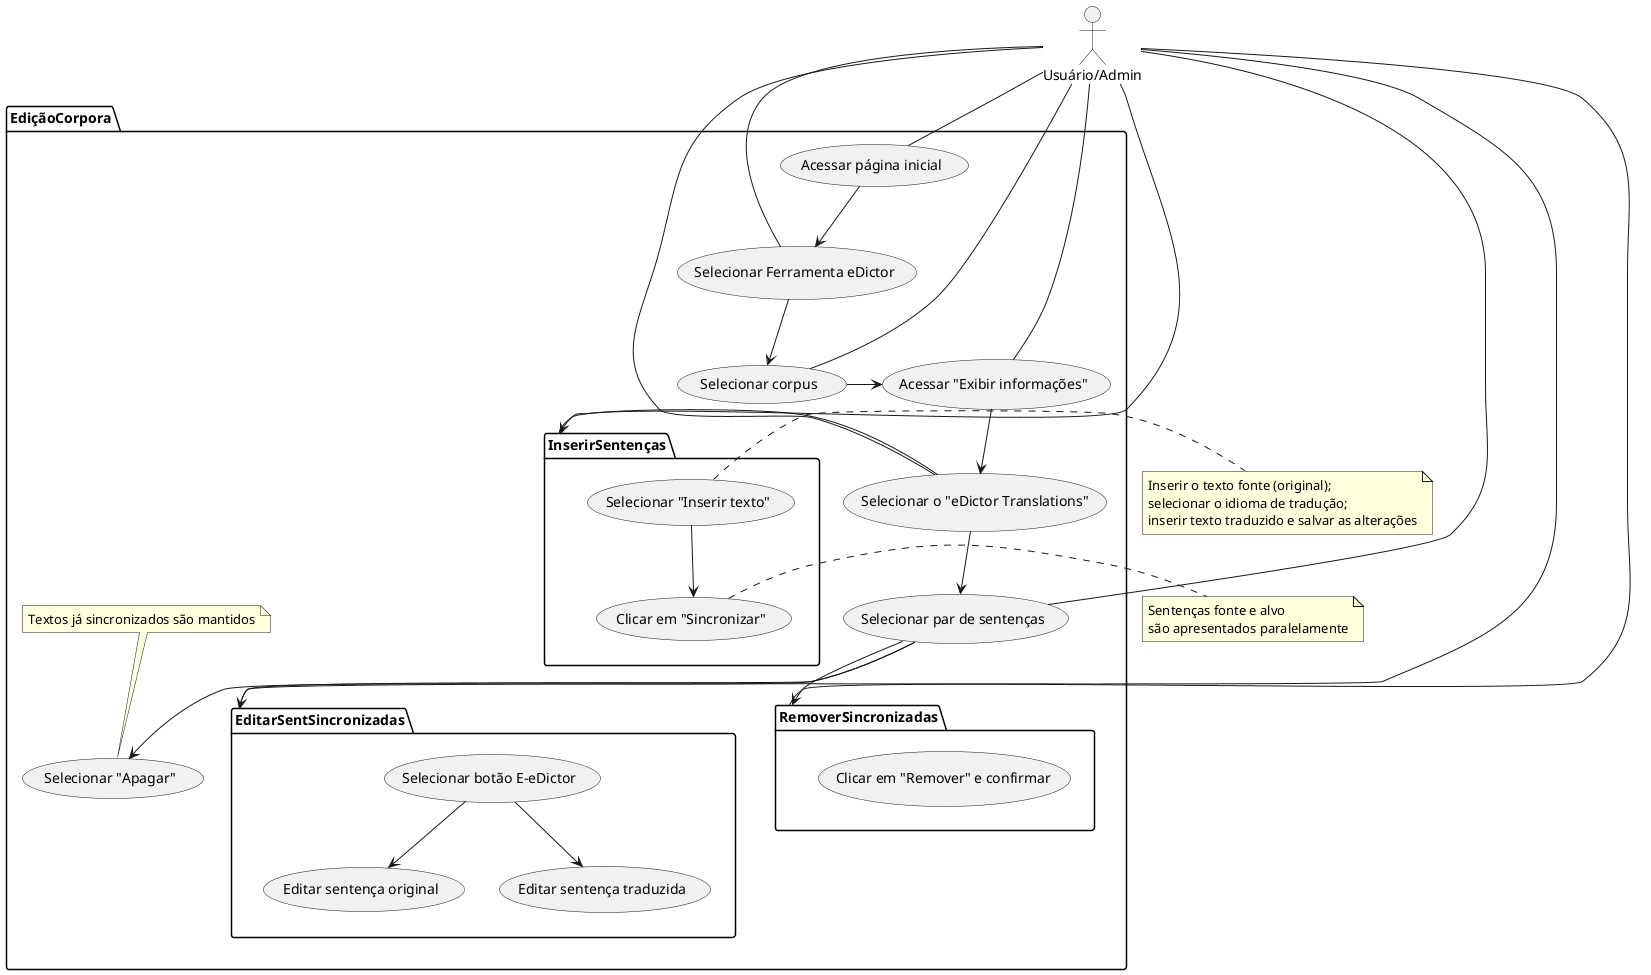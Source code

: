 @startuml "Caso de uso 5.01 - Edição dos corpora"

actor "Usuário/Admin" as User 

package EdiçãoCorpora {
         (Acessar página inicial)-->(Selecionar Ferramenta eDictor)
         (Selecionar Ferramenta eDictor)-->(Selecionar corpus)
         (Selecionar corpus)->(Acessar "Exibir informações")
         (Acessar "Exibir informações")-->(Selecionar o "eDictor Translations")
         (Selecionar o "eDictor Translations")-->(Selecionar par de sentenças)
         package InserirSentenças{
            (Selecionar "Inserir texto")-->(Clicar em "Sincronizar")

         }
         package EditarSentSincronizadas {
            
            (Selecionar botão E-eDictor)-->(Editar sentença original)
            (Selecionar botão E-eDictor)-->(Editar sentença traduzida)
         }
         
         package RemoverSincronizadas{
            (Clicar em "Remover" e confirmar)
         }

         (Selecionar o "eDictor Translations")->InserirSentenças
         (Selecionar par de sentenças)-->(Selecionar "Apagar")
         (Selecionar par de sentenças)-->EditarSentSincronizadas
         (Selecionar par de sentenças)-->RemoverSincronizadas



note top of (Selecionar "Apagar")
Textos já sincronizados são mantidos
end note
}

note right of  (Selecionar "Inserir texto")
Inserir o texto fonte (original);
selecionar o idioma de tradução; 
inserir texto traduzido e salvar as alterações
end note

note right of (Clicar em "Sincronizar")
Sentenças fonte e alvo 
são apresentados paralelamente
end note

User -- (Acessar página inicial)
User -- (Selecionar Ferramenta eDictor)
User -- (Selecionar corpus)
User -- (Acessar "Exibir informações")
User -- (Selecionar o "eDictor Translations")
User -- (Selecionar par de sentenças)
User -- InserirSentenças
User -- EditarSentSincronizadas
User -- RemoverSincronizadas
@enduml



